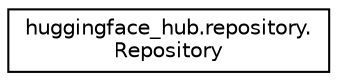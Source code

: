 digraph "Graphical Class Hierarchy"
{
 // LATEX_PDF_SIZE
  edge [fontname="Helvetica",fontsize="10",labelfontname="Helvetica",labelfontsize="10"];
  node [fontname="Helvetica",fontsize="10",shape=record];
  rankdir="LR";
  Node0 [label="huggingface_hub.repository.\lRepository",height=0.2,width=0.4,color="black", fillcolor="white", style="filled",URL="$classhuggingface__hub_1_1repository_1_1Repository.html",tooltip=" "];
}
